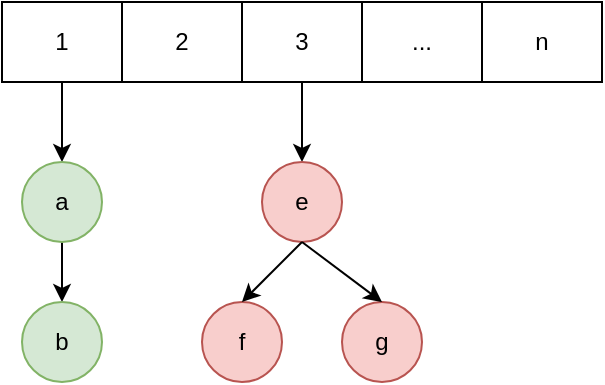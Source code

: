 <mxfile version="17.1.3" type="github"><diagram id="op6x253ORZcQ6Kb0UmKO" name="Page-1"><mxGraphModel dx="1426" dy="794" grid="1" gridSize="10" guides="1" tooltips="1" connect="1" arrows="1" fold="1" page="1" pageScale="1" pageWidth="1169" pageHeight="827" math="0" shadow="0"><root><mxCell id="0"/><mxCell id="1" parent="0"/><mxCell id="nK1dBj_orGxstEzlpWQB-7" style="edgeStyle=orthogonalEdgeStyle;rounded=0;orthogonalLoop=1;jettySize=auto;html=1;entryX=0.5;entryY=0;entryDx=0;entryDy=0;" edge="1" parent="1" source="nK1dBj_orGxstEzlpWQB-1" target="nK1dBj_orGxstEzlpWQB-6"><mxGeometry relative="1" as="geometry"/></mxCell><mxCell id="nK1dBj_orGxstEzlpWQB-1" value="1" style="rounded=0;whiteSpace=wrap;html=1;" vertex="1" parent="1"><mxGeometry x="120" y="60" width="60" height="40" as="geometry"/></mxCell><mxCell id="nK1dBj_orGxstEzlpWQB-2" value="2" style="rounded=0;whiteSpace=wrap;html=1;" vertex="1" parent="1"><mxGeometry x="180" y="60" width="60" height="40" as="geometry"/></mxCell><mxCell id="nK1dBj_orGxstEzlpWQB-11" style="edgeStyle=orthogonalEdgeStyle;rounded=0;orthogonalLoop=1;jettySize=auto;html=1;entryX=0.5;entryY=0;entryDx=0;entryDy=0;" edge="1" parent="1" source="nK1dBj_orGxstEzlpWQB-3" target="nK1dBj_orGxstEzlpWQB-10"><mxGeometry relative="1" as="geometry"/></mxCell><mxCell id="nK1dBj_orGxstEzlpWQB-3" value="3" style="rounded=0;whiteSpace=wrap;html=1;" vertex="1" parent="1"><mxGeometry x="240" y="60" width="60" height="40" as="geometry"/></mxCell><mxCell id="nK1dBj_orGxstEzlpWQB-4" value="..." style="rounded=0;whiteSpace=wrap;html=1;" vertex="1" parent="1"><mxGeometry x="300" y="60" width="60" height="40" as="geometry"/></mxCell><mxCell id="nK1dBj_orGxstEzlpWQB-5" value="n" style="rounded=0;whiteSpace=wrap;html=1;" vertex="1" parent="1"><mxGeometry x="360" y="60" width="60" height="40" as="geometry"/></mxCell><mxCell id="nK1dBj_orGxstEzlpWQB-9" style="edgeStyle=orthogonalEdgeStyle;rounded=0;orthogonalLoop=1;jettySize=auto;html=1;entryX=0.5;entryY=0;entryDx=0;entryDy=0;" edge="1" parent="1" source="nK1dBj_orGxstEzlpWQB-6" target="nK1dBj_orGxstEzlpWQB-8"><mxGeometry relative="1" as="geometry"/></mxCell><mxCell id="nK1dBj_orGxstEzlpWQB-6" value="a" style="ellipse;whiteSpace=wrap;html=1;aspect=fixed;fillColor=#d5e8d4;strokeColor=#82b366;" vertex="1" parent="1"><mxGeometry x="130" y="140" width="40" height="40" as="geometry"/></mxCell><mxCell id="nK1dBj_orGxstEzlpWQB-8" value="b" style="ellipse;whiteSpace=wrap;html=1;aspect=fixed;fillColor=#d5e8d4;strokeColor=#82b366;" vertex="1" parent="1"><mxGeometry x="130" y="210" width="40" height="40" as="geometry"/></mxCell><mxCell id="nK1dBj_orGxstEzlpWQB-10" value="e" style="ellipse;whiteSpace=wrap;html=1;aspect=fixed;fillColor=#f8cecc;strokeColor=#b85450;" vertex="1" parent="1"><mxGeometry x="250" y="140" width="40" height="40" as="geometry"/></mxCell><mxCell id="nK1dBj_orGxstEzlpWQB-13" value="f" style="ellipse;whiteSpace=wrap;html=1;aspect=fixed;fillColor=#f8cecc;strokeColor=#b85450;" vertex="1" parent="1"><mxGeometry x="220" y="210" width="40" height="40" as="geometry"/></mxCell><mxCell id="nK1dBj_orGxstEzlpWQB-14" value="g" style="ellipse;whiteSpace=wrap;html=1;aspect=fixed;fillColor=#f8cecc;strokeColor=#b85450;" vertex="1" parent="1"><mxGeometry x="290" y="210" width="40" height="40" as="geometry"/></mxCell><mxCell id="nK1dBj_orGxstEzlpWQB-15" value="" style="endArrow=classic;html=1;rounded=0;exitX=0.5;exitY=1;exitDx=0;exitDy=0;entryX=0.5;entryY=0;entryDx=0;entryDy=0;" edge="1" parent="1" source="nK1dBj_orGxstEzlpWQB-10" target="nK1dBj_orGxstEzlpWQB-13"><mxGeometry width="50" height="50" relative="1" as="geometry"><mxPoint x="150" y="400" as="sourcePoint"/><mxPoint x="200" y="350" as="targetPoint"/></mxGeometry></mxCell><mxCell id="nK1dBj_orGxstEzlpWQB-16" value="" style="endArrow=classic;html=1;rounded=0;exitX=0.5;exitY=1;exitDx=0;exitDy=0;entryX=0.5;entryY=0;entryDx=0;entryDy=0;" edge="1" parent="1" source="nK1dBj_orGxstEzlpWQB-10" target="nK1dBj_orGxstEzlpWQB-14"><mxGeometry width="50" height="50" relative="1" as="geometry"><mxPoint x="360" y="320" as="sourcePoint"/><mxPoint x="410" y="270" as="targetPoint"/></mxGeometry></mxCell></root></mxGraphModel></diagram></mxfile>